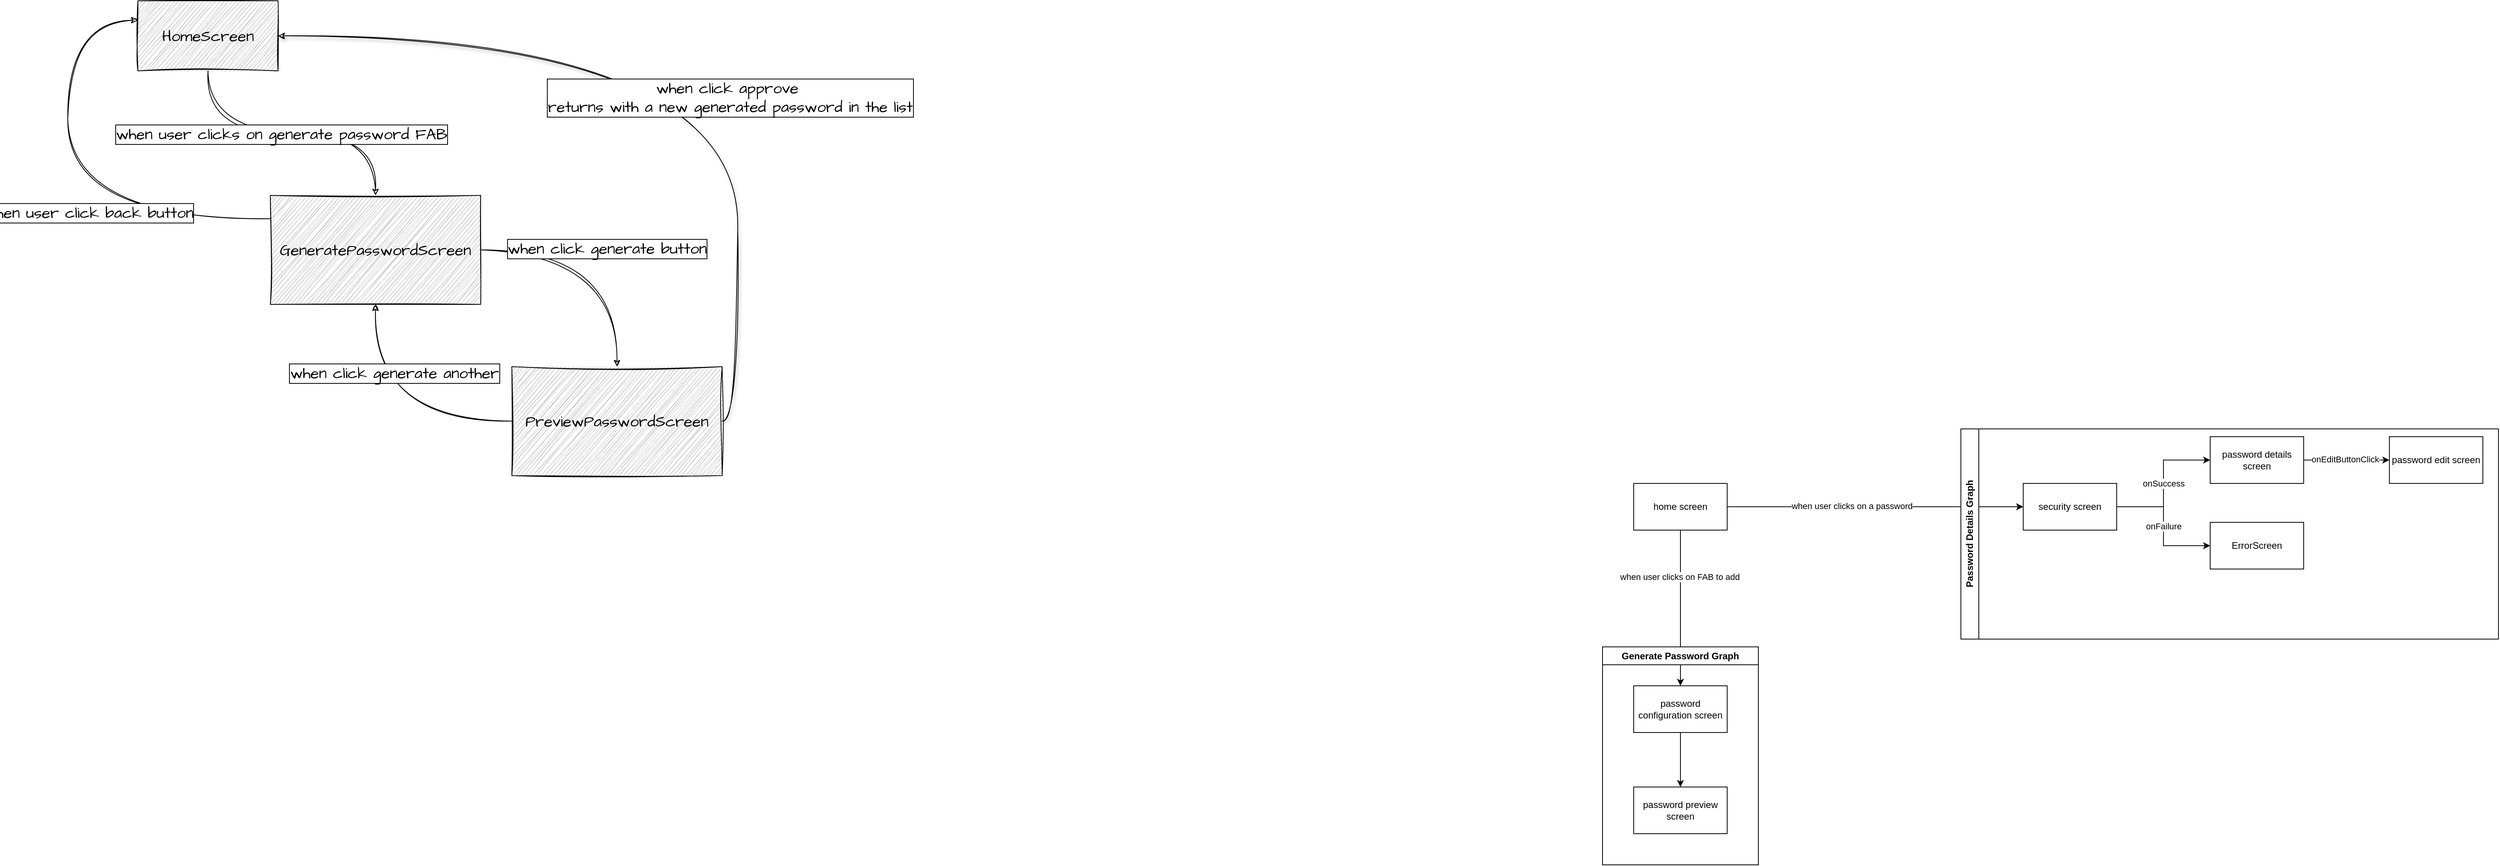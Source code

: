 <mxfile version="22.1.21" type="device">
  <diagram name="Page-1" id="8uj4YBG_6Fy-fHMhQkFn">
    <mxGraphModel dx="767" dy="455" grid="1" gridSize="10" guides="1" tooltips="1" connect="1" arrows="1" fold="1" page="1" pageScale="1" pageWidth="850" pageHeight="1100" math="0" shadow="0">
      <root>
        <mxCell id="0" />
        <mxCell id="1" parent="0" />
        <mxCell id="NYvXqj-vx_pf95k0y-rS-3" value="" style="edgeStyle=orthogonalEdgeStyle;rounded=0;sketch=1;hachureGap=4;jiggle=2;curveFitting=1;orthogonalLoop=1;jettySize=auto;html=1;fontFamily=Architects Daughter;fontSource=https%3A%2F%2Ffonts.googleapis.com%2Fcss%3Ffamily%3DArchitects%2BDaughter;fontSize=16;curved=1;" parent="1" source="NYvXqj-vx_pf95k0y-rS-1" target="NYvXqj-vx_pf95k0y-rS-2" edge="1">
          <mxGeometry relative="1" as="geometry" />
        </mxCell>
        <mxCell id="NYvXqj-vx_pf95k0y-rS-4" value="when user clicks on generate password FAB" style="edgeLabel;html=1;align=center;verticalAlign=middle;resizable=0;points=[];fontSize=20;fontFamily=Architects Daughter;labelBorderColor=default;" parent="NYvXqj-vx_pf95k0y-rS-3" vertex="1" connectable="0">
          <mxGeometry x="-0.072" y="-1" relative="1" as="geometry">
            <mxPoint as="offset" />
          </mxGeometry>
        </mxCell>
        <mxCell id="NYvXqj-vx_pf95k0y-rS-1" value="HomeScreen" style="rounded=0;whiteSpace=wrap;html=1;sketch=1;hachureGap=4;jiggle=2;curveFitting=1;fontFamily=Architects Daughter;fontSource=https%3A%2F%2Ffonts.googleapis.com%2Fcss%3Ffamily%3DArchitects%2BDaughter;fontSize=20;fillStyle=hachure;fillColor=#B3B3B3;" parent="1" vertex="1">
          <mxGeometry x="300" y="320" width="180" height="90" as="geometry" />
        </mxCell>
        <mxCell id="NYvXqj-vx_pf95k0y-rS-6" value="" style="edgeStyle=orthogonalEdgeStyle;rounded=0;sketch=1;hachureGap=4;jiggle=2;curveFitting=1;orthogonalLoop=1;jettySize=auto;html=1;fontFamily=Architects Daughter;fontSource=https%3A%2F%2Ffonts.googleapis.com%2Fcss%3Ffamily%3DArchitects%2BDaughter;fontSize=16;curved=1;" parent="1" source="NYvXqj-vx_pf95k0y-rS-2" target="NYvXqj-vx_pf95k0y-rS-5" edge="1">
          <mxGeometry relative="1" as="geometry" />
        </mxCell>
        <mxCell id="NYvXqj-vx_pf95k0y-rS-7" value="when click generate button" style="edgeLabel;html=1;align=center;verticalAlign=middle;resizable=0;points=[];fontSize=20;fontFamily=Architects Daughter;labelBorderColor=default;" parent="NYvXqj-vx_pf95k0y-rS-6" vertex="1" connectable="0">
          <mxGeometry x="-0.003" y="2" relative="1" as="geometry">
            <mxPoint as="offset" />
          </mxGeometry>
        </mxCell>
        <mxCell id="NYvXqj-vx_pf95k0y-rS-10" style="edgeStyle=orthogonalEdgeStyle;rounded=0;sketch=1;hachureGap=4;jiggle=2;curveFitting=1;orthogonalLoop=1;jettySize=auto;html=1;fontFamily=Architects Daughter;fontSource=https%3A%2F%2Ffonts.googleapis.com%2Fcss%3Ffamily%3DArchitects%2BDaughter;fontSize=16;curved=1;" parent="1" source="NYvXqj-vx_pf95k0y-rS-2" target="NYvXqj-vx_pf95k0y-rS-1" edge="1">
          <mxGeometry relative="1" as="geometry">
            <Array as="points">
              <mxPoint x="210" y="600" />
              <mxPoint x="210" y="345" />
            </Array>
          </mxGeometry>
        </mxCell>
        <mxCell id="NYvXqj-vx_pf95k0y-rS-11" value="when user click back button" style="edgeLabel;html=1;align=center;verticalAlign=middle;resizable=0;points=[];fontSize=20;fontFamily=Architects Daughter;labelBorderColor=default;" parent="NYvXqj-vx_pf95k0y-rS-10" vertex="1" connectable="0">
          <mxGeometry x="-0.226" y="-8" relative="1" as="geometry">
            <mxPoint as="offset" />
          </mxGeometry>
        </mxCell>
        <mxCell id="NYvXqj-vx_pf95k0y-rS-2" value="GeneratePasswordScreen" style="rounded=0;whiteSpace=wrap;html=1;sketch=1;hachureGap=4;jiggle=2;curveFitting=1;fontFamily=Architects Daughter;fontSource=https%3A%2F%2Ffonts.googleapis.com%2Fcss%3Ffamily%3DArchitects%2BDaughter;fontSize=20;fillStyle=hachure;fillColor=#B3B3B3;" parent="1" vertex="1">
          <mxGeometry x="470" y="570" width="270" height="140" as="geometry" />
        </mxCell>
        <mxCell id="NYvXqj-vx_pf95k0y-rS-8" style="edgeStyle=orthogonalEdgeStyle;rounded=0;sketch=1;hachureGap=4;jiggle=2;curveFitting=1;orthogonalLoop=1;jettySize=auto;html=1;exitX=1;exitY=0.5;exitDx=0;exitDy=0;entryX=1;entryY=0.5;entryDx=0;entryDy=0;fontFamily=Architects Daughter;fontSource=https%3A%2F%2Ffonts.googleapis.com%2Fcss%3Ffamily%3DArchitects%2BDaughter;fontSize=16;curved=1;shadow=1;" parent="1" source="NYvXqj-vx_pf95k0y-rS-5" target="NYvXqj-vx_pf95k0y-rS-1" edge="1">
          <mxGeometry relative="1" as="geometry" />
        </mxCell>
        <mxCell id="NYvXqj-vx_pf95k0y-rS-9" value="when click approve&amp;nbsp;&lt;br&gt;returns with a new generated password in the list" style="edgeLabel;html=1;align=center;verticalAlign=middle;resizable=0;points=[];fontSize=20;fontFamily=Architects Daughter;labelBorderColor=default;" parent="NYvXqj-vx_pf95k0y-rS-8" vertex="1" connectable="0">
          <mxGeometry x="-0.211" y="10" relative="1" as="geometry">
            <mxPoint as="offset" />
          </mxGeometry>
        </mxCell>
        <mxCell id="XrkdZDe2Wo22esdjeQyc-16" style="edgeStyle=orthogonalEdgeStyle;rounded=0;sketch=1;hachureGap=4;jiggle=2;curveFitting=1;orthogonalLoop=1;jettySize=auto;html=1;exitX=0;exitY=0.5;exitDx=0;exitDy=0;fontFamily=Architects Daughter;fontSource=https%3A%2F%2Ffonts.googleapis.com%2Fcss%3Ffamily%3DArchitects%2BDaughter;fontSize=16;curved=1;" edge="1" parent="1" source="NYvXqj-vx_pf95k0y-rS-5" target="NYvXqj-vx_pf95k0y-rS-2">
          <mxGeometry relative="1" as="geometry" />
        </mxCell>
        <mxCell id="XrkdZDe2Wo22esdjeQyc-17" value="when click generate another" style="edgeLabel;html=1;align=center;verticalAlign=middle;resizable=0;points=[];fontSize=20;fontFamily=Architects Daughter;labelBorderColor=default;" vertex="1" connectable="0" parent="XrkdZDe2Wo22esdjeQyc-16">
          <mxGeometry x="0.461" y="-24" relative="1" as="geometry">
            <mxPoint as="offset" />
          </mxGeometry>
        </mxCell>
        <mxCell id="NYvXqj-vx_pf95k0y-rS-5" value="PreviewPasswordScreen" style="rounded=0;whiteSpace=wrap;html=1;sketch=1;hachureGap=4;jiggle=2;curveFitting=1;fontFamily=Architects Daughter;fontSource=https%3A%2F%2Ffonts.googleapis.com%2Fcss%3Ffamily%3DArchitects%2BDaughter;fontSize=20;fillStyle=hachure;fillColor=#B3B3B3;" parent="1" vertex="1">
          <mxGeometry x="780" y="790" width="270" height="140" as="geometry" />
        </mxCell>
        <mxCell id="XrkdZDe2Wo22esdjeQyc-20" value="" style="edgeStyle=orthogonalEdgeStyle;rounded=0;orthogonalLoop=1;jettySize=auto;html=1;" edge="1" parent="1" source="XrkdZDe2Wo22esdjeQyc-18" target="XrkdZDe2Wo22esdjeQyc-19">
          <mxGeometry relative="1" as="geometry" />
        </mxCell>
        <mxCell id="XrkdZDe2Wo22esdjeQyc-33" value="when user clicks on FAB to add" style="edgeLabel;html=1;align=center;verticalAlign=middle;resizable=0;points=[];" vertex="1" connectable="0" parent="XrkdZDe2Wo22esdjeQyc-20">
          <mxGeometry x="-0.399" y="-1" relative="1" as="geometry">
            <mxPoint as="offset" />
          </mxGeometry>
        </mxCell>
        <mxCell id="XrkdZDe2Wo22esdjeQyc-25" value="" style="edgeStyle=orthogonalEdgeStyle;rounded=0;orthogonalLoop=1;jettySize=auto;html=1;" edge="1" parent="1" source="XrkdZDe2Wo22esdjeQyc-18" target="XrkdZDe2Wo22esdjeQyc-26">
          <mxGeometry relative="1" as="geometry">
            <mxPoint x="2520" y="970" as="targetPoint" />
          </mxGeometry>
        </mxCell>
        <mxCell id="XrkdZDe2Wo22esdjeQyc-32" value="when user clicks on a password" style="edgeLabel;html=1;align=center;verticalAlign=middle;resizable=0;points=[];" vertex="1" connectable="0" parent="XrkdZDe2Wo22esdjeQyc-25">
          <mxGeometry x="-0.16" y="1" relative="1" as="geometry">
            <mxPoint as="offset" />
          </mxGeometry>
        </mxCell>
        <mxCell id="XrkdZDe2Wo22esdjeQyc-18" value="home screen" style="rounded=0;whiteSpace=wrap;html=1;" vertex="1" parent="1">
          <mxGeometry x="2220" y="940" width="120" height="60" as="geometry" />
        </mxCell>
        <mxCell id="XrkdZDe2Wo22esdjeQyc-23" value="Generate Password Graph" style="swimlane;whiteSpace=wrap;html=1;" vertex="1" parent="1">
          <mxGeometry x="2180" y="1150" width="200" height="280" as="geometry" />
        </mxCell>
        <mxCell id="XrkdZDe2Wo22esdjeQyc-19" value="password configuration screen" style="rounded=0;whiteSpace=wrap;html=1;" vertex="1" parent="XrkdZDe2Wo22esdjeQyc-23">
          <mxGeometry x="40" y="50" width="120" height="60" as="geometry" />
        </mxCell>
        <mxCell id="XrkdZDe2Wo22esdjeQyc-21" value="password preview screen" style="rounded=0;whiteSpace=wrap;html=1;" vertex="1" parent="XrkdZDe2Wo22esdjeQyc-23">
          <mxGeometry x="40" y="180" width="120" height="60" as="geometry" />
        </mxCell>
        <mxCell id="XrkdZDe2Wo22esdjeQyc-22" value="" style="edgeStyle=orthogonalEdgeStyle;rounded=0;orthogonalLoop=1;jettySize=auto;html=1;" edge="1" parent="XrkdZDe2Wo22esdjeQyc-23" source="XrkdZDe2Wo22esdjeQyc-19" target="XrkdZDe2Wo22esdjeQyc-21">
          <mxGeometry relative="1" as="geometry" />
        </mxCell>
        <mxCell id="XrkdZDe2Wo22esdjeQyc-30" value="Password Details Graph" style="swimlane;horizontal=0;whiteSpace=wrap;html=1;" vertex="1" parent="1">
          <mxGeometry x="2640" y="870" width="690" height="270" as="geometry" />
        </mxCell>
        <mxCell id="XrkdZDe2Wo22esdjeQyc-40" value="" style="edgeStyle=orthogonalEdgeStyle;rounded=0;orthogonalLoop=1;jettySize=auto;html=1;" edge="1" parent="XrkdZDe2Wo22esdjeQyc-30" source="XrkdZDe2Wo22esdjeQyc-26" target="XrkdZDe2Wo22esdjeQyc-39">
          <mxGeometry relative="1" as="geometry" />
        </mxCell>
        <mxCell id="XrkdZDe2Wo22esdjeQyc-41" value="onFailure" style="edgeLabel;html=1;align=center;verticalAlign=middle;resizable=0;points=[];" vertex="1" connectable="0" parent="XrkdZDe2Wo22esdjeQyc-40">
          <mxGeometry x="-0.002" relative="1" as="geometry">
            <mxPoint as="offset" />
          </mxGeometry>
        </mxCell>
        <mxCell id="XrkdZDe2Wo22esdjeQyc-26" value="security screen" style="rounded=0;whiteSpace=wrap;html=1;" vertex="1" parent="XrkdZDe2Wo22esdjeQyc-30">
          <mxGeometry x="80" y="70" width="120" height="60" as="geometry" />
        </mxCell>
        <mxCell id="XrkdZDe2Wo22esdjeQyc-36" value="" style="edgeStyle=orthogonalEdgeStyle;rounded=0;orthogonalLoop=1;jettySize=auto;html=1;" edge="1" parent="XrkdZDe2Wo22esdjeQyc-30" source="XrkdZDe2Wo22esdjeQyc-28" target="XrkdZDe2Wo22esdjeQyc-35">
          <mxGeometry relative="1" as="geometry" />
        </mxCell>
        <mxCell id="XrkdZDe2Wo22esdjeQyc-37" value="onEditButtonClick" style="edgeLabel;html=1;align=center;verticalAlign=middle;resizable=0;points=[];" vertex="1" connectable="0" parent="XrkdZDe2Wo22esdjeQyc-36">
          <mxGeometry x="-0.045" y="1" relative="1" as="geometry">
            <mxPoint as="offset" />
          </mxGeometry>
        </mxCell>
        <mxCell id="XrkdZDe2Wo22esdjeQyc-28" value="password details screen" style="rounded=0;whiteSpace=wrap;html=1;" vertex="1" parent="XrkdZDe2Wo22esdjeQyc-30">
          <mxGeometry x="320" y="10" width="120" height="60" as="geometry" />
        </mxCell>
        <mxCell id="XrkdZDe2Wo22esdjeQyc-29" value="" style="edgeStyle=orthogonalEdgeStyle;rounded=0;orthogonalLoop=1;jettySize=auto;html=1;" edge="1" parent="XrkdZDe2Wo22esdjeQyc-30" source="XrkdZDe2Wo22esdjeQyc-26" target="XrkdZDe2Wo22esdjeQyc-28">
          <mxGeometry relative="1" as="geometry" />
        </mxCell>
        <mxCell id="XrkdZDe2Wo22esdjeQyc-38" value="onSuccess" style="edgeLabel;html=1;align=center;verticalAlign=middle;resizable=0;points=[];" vertex="1" connectable="0" parent="XrkdZDe2Wo22esdjeQyc-29">
          <mxGeometry x="-0.222" relative="1" as="geometry">
            <mxPoint y="-20" as="offset" />
          </mxGeometry>
        </mxCell>
        <mxCell id="XrkdZDe2Wo22esdjeQyc-35" value="password edit screen" style="rounded=0;whiteSpace=wrap;html=1;" vertex="1" parent="XrkdZDe2Wo22esdjeQyc-30">
          <mxGeometry x="550" y="10" width="120" height="60" as="geometry" />
        </mxCell>
        <mxCell id="XrkdZDe2Wo22esdjeQyc-39" value="ErrorScreen" style="rounded=0;whiteSpace=wrap;html=1;" vertex="1" parent="XrkdZDe2Wo22esdjeQyc-30">
          <mxGeometry x="320" y="120" width="120" height="60" as="geometry" />
        </mxCell>
      </root>
    </mxGraphModel>
  </diagram>
</mxfile>
